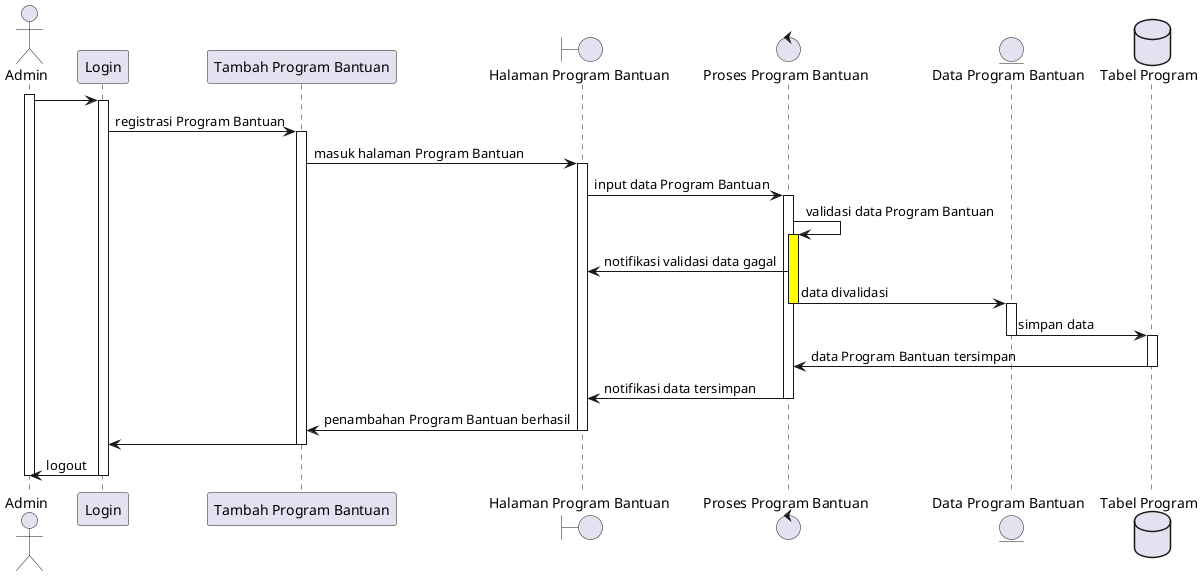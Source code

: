 @startuml

' Declare
actor Admin
participant Login
participant "Tambah Program Bantuan" as Register
boundary "Halaman Program Bantuan" as program_page
control "Proses Program Bantuan" as program_process
entity "Data Program Bantuan" as program_data
database "Tabel Program" as db_program


' Flow
activate Admin
Admin -> Login
activate Login

Login -> Register : registrasi Program Bantuan
activate Register

Register -> program_page : masuk halaman Program Bantuan
activate program_page

program_page -> program_process : input data Program Bantuan
activate program_process
program_process -> program_process : validasi data Program Bantuan
activate program_process #Yellow
program_process -> program_page : notifikasi validasi data gagal

program_process -> program_data : data divalidasi
deactivate program_process
activate program_data
program_data -> db_program : simpan data
deactivate program_data
activate db_program
db_program -> program_process : data Program Bantuan tersimpan
deactivate db_program
program_process -> program_page : notifikasi data tersimpan
deactivate program_process

program_page -> Register : penambahan Program Bantuan berhasil
deactivate program_page

Register -> Login
deactivate Register
Login -> Admin : logout
deactivate Login
deactivate Admin


@enduml